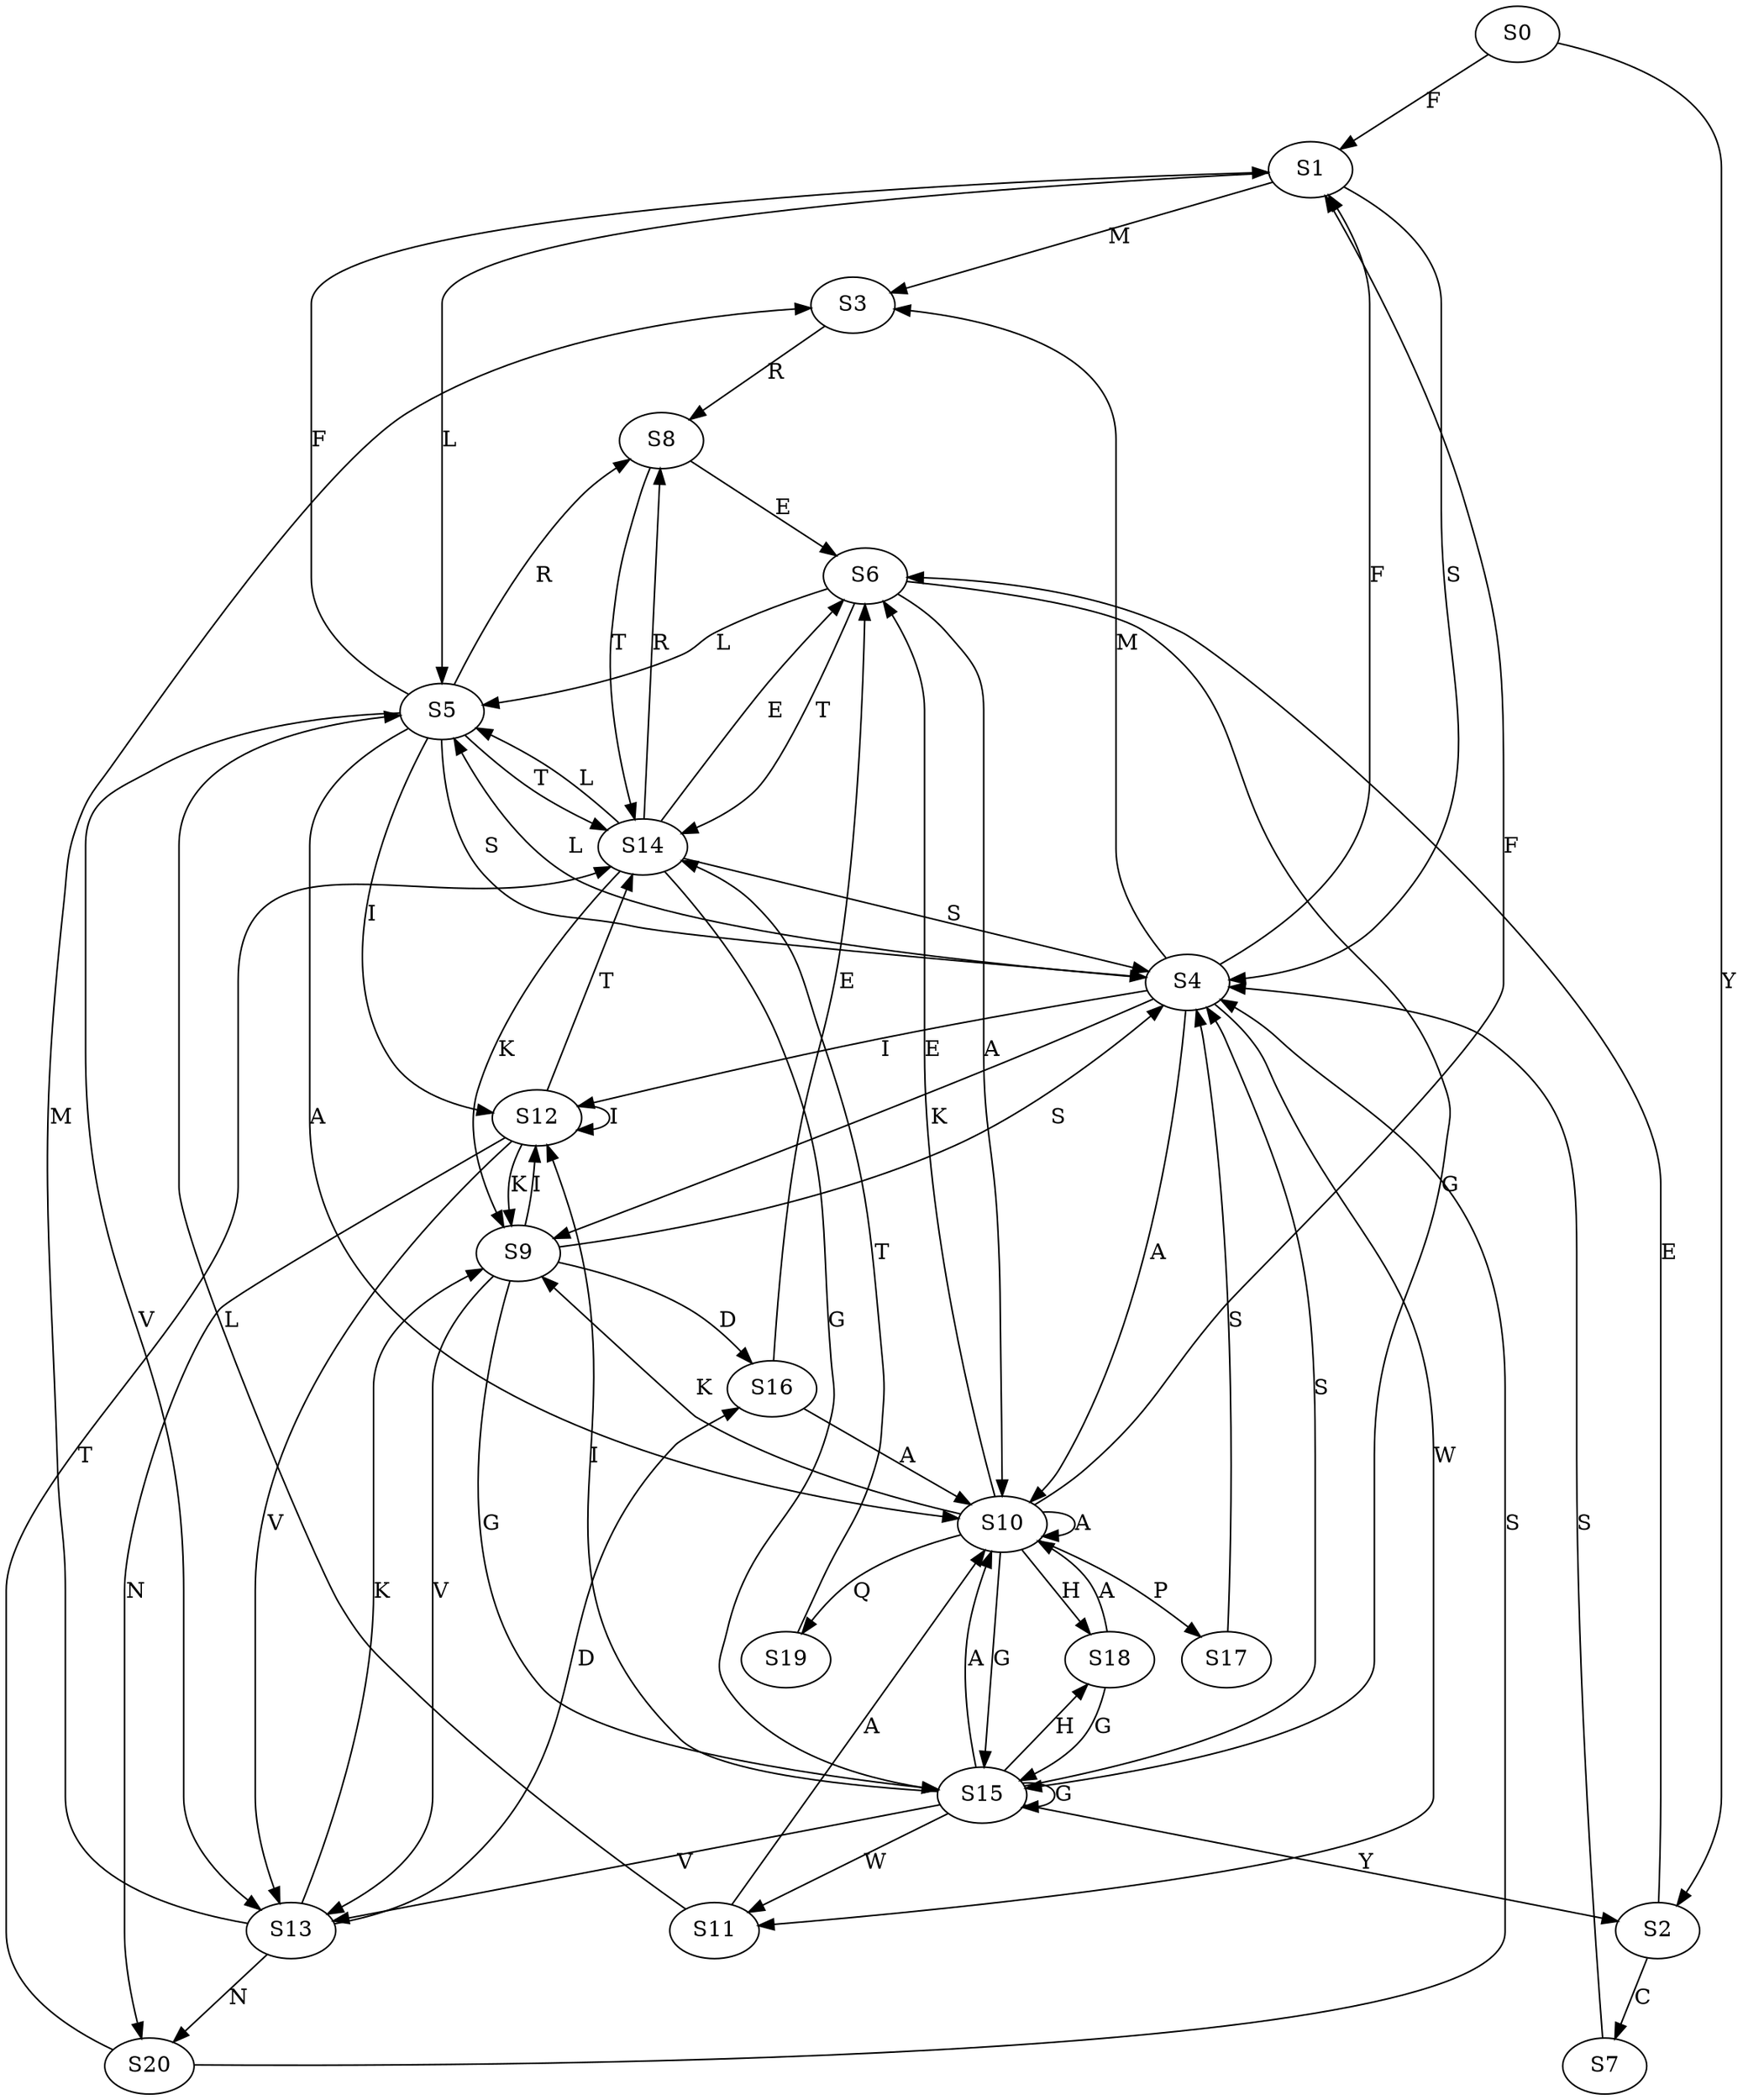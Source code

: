 strict digraph  {
	S0 -> S1 [ label = F ];
	S0 -> S2 [ label = Y ];
	S1 -> S3 [ label = M ];
	S1 -> S4 [ label = S ];
	S1 -> S5 [ label = L ];
	S2 -> S6 [ label = E ];
	S2 -> S7 [ label = C ];
	S3 -> S8 [ label = R ];
	S4 -> S5 [ label = L ];
	S4 -> S9 [ label = K ];
	S4 -> S10 [ label = A ];
	S4 -> S3 [ label = M ];
	S4 -> S11 [ label = W ];
	S4 -> S12 [ label = I ];
	S4 -> S1 [ label = F ];
	S5 -> S13 [ label = V ];
	S5 -> S10 [ label = A ];
	S5 -> S1 [ label = F ];
	S5 -> S4 [ label = S ];
	S5 -> S12 [ label = I ];
	S5 -> S14 [ label = T ];
	S5 -> S8 [ label = R ];
	S6 -> S15 [ label = G ];
	S6 -> S10 [ label = A ];
	S6 -> S5 [ label = L ];
	S6 -> S14 [ label = T ];
	S7 -> S4 [ label = S ];
	S8 -> S6 [ label = E ];
	S8 -> S14 [ label = T ];
	S9 -> S16 [ label = D ];
	S9 -> S13 [ label = V ];
	S9 -> S15 [ label = G ];
	S9 -> S12 [ label = I ];
	S9 -> S4 [ label = S ];
	S10 -> S17 [ label = P ];
	S10 -> S9 [ label = K ];
	S10 -> S10 [ label = A ];
	S10 -> S15 [ label = G ];
	S10 -> S18 [ label = H ];
	S10 -> S6 [ label = E ];
	S10 -> S1 [ label = F ];
	S10 -> S19 [ label = Q ];
	S11 -> S10 [ label = A ];
	S11 -> S5 [ label = L ];
	S12 -> S20 [ label = N ];
	S12 -> S9 [ label = K ];
	S12 -> S14 [ label = T ];
	S12 -> S12 [ label = I ];
	S12 -> S13 [ label = V ];
	S13 -> S3 [ label = M ];
	S13 -> S20 [ label = N ];
	S13 -> S9 [ label = K ];
	S13 -> S16 [ label = D ];
	S14 -> S9 [ label = K ];
	S14 -> S5 [ label = L ];
	S14 -> S8 [ label = R ];
	S14 -> S4 [ label = S ];
	S14 -> S15 [ label = G ];
	S14 -> S6 [ label = E ];
	S15 -> S11 [ label = W ];
	S15 -> S13 [ label = V ];
	S15 -> S10 [ label = A ];
	S15 -> S2 [ label = Y ];
	S15 -> S4 [ label = S ];
	S15 -> S12 [ label = I ];
	S15 -> S15 [ label = G ];
	S15 -> S18 [ label = H ];
	S16 -> S10 [ label = A ];
	S16 -> S6 [ label = E ];
	S17 -> S4 [ label = S ];
	S18 -> S10 [ label = A ];
	S18 -> S15 [ label = G ];
	S19 -> S14 [ label = T ];
	S20 -> S14 [ label = T ];
	S20 -> S4 [ label = S ];
}
